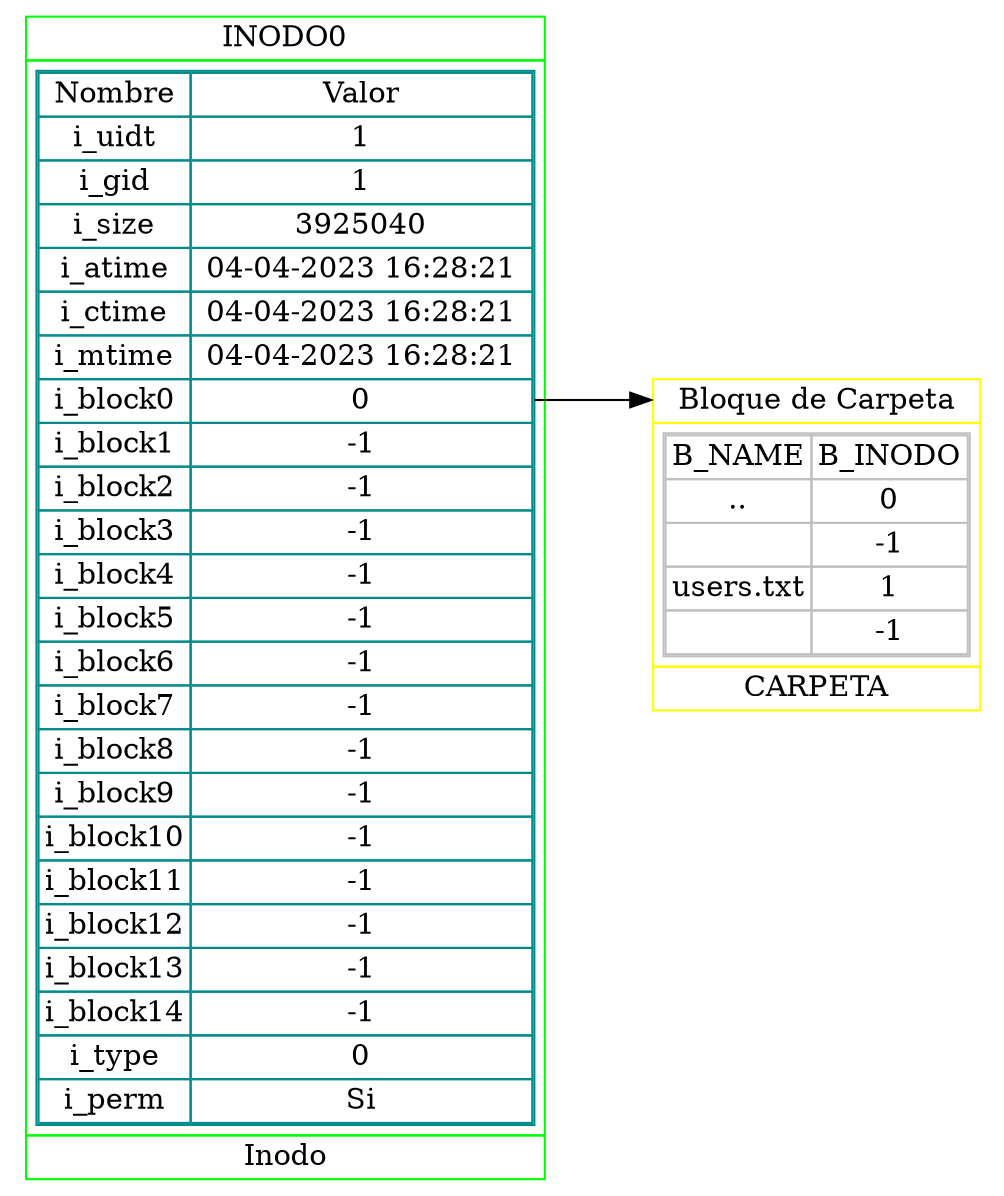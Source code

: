 digraph {
rankdir=LR;
 Inodo0 [
shape=plaintext
label=<
<table border='0' cellborder='1' color='green' cellspacing='0'>
<tr><td PORT = 'I0' >INODO0</td></tr>
<tr><td cellpadding='4'>
<table color='cyan4' cellspacing='0'>
<tr><td>Nombre</td><td>Valor</td></tr>
<tr><td>i_uidt</td><td>1</td></tr>
<tr><td>i_gid</td><td>1</td></tr>
<tr><td>i_size</td><td>3925040</td></tr>
<tr><td>i_atime</td><td> 04-04-2023 16:28:21 </td></tr>
<tr><td>i_ctime</td><td> 04-04-2023 16:28:21 </td></tr>
<tr><td>i_mtime</td><td> 04-04-2023 16:28:21 </td></tr>
<tr><td>i_block0</td><td PORT = 'B0'>0</td></tr>
<tr><td>i_block1</td><td >-1</td></tr>
<tr><td>i_block2</td><td >-1</td></tr>
<tr><td>i_block3</td><td >-1</td></tr>
<tr><td>i_block4</td><td >-1</td></tr>
<tr><td>i_block5</td><td >-1</td></tr>
<tr><td>i_block6</td><td >-1</td></tr>
<tr><td>i_block7</td><td >-1</td></tr>
<tr><td>i_block8</td><td >-1</td></tr>
<tr><td>i_block9</td><td >-1</td></tr>
<tr><td>i_block10</td><td >-1</td></tr>
<tr><td>i_block11</td><td >-1</td></tr>
<tr><td>i_block12</td><td >-1</td></tr>
<tr><td>i_block13</td><td >-1</td></tr>
<tr><td>i_block14</td><td >-1</td></tr>
<tr><td>i_type</td><td>0</td></tr>
<tr><td>i_perm</td><td>Si</td></tr>
</table>
</td>
</tr>
<tr><td>Inodo</td></tr>
</table> >];

Inodo0:B0 -> Bloque0:BL0;
Bloque0 [
shape=plaintext
label=<
<table border='0' cellborder='1' color='yellow' cellspacing='0'>
<tr><td PORT ='BL0'>Bloque de Carpeta</td></tr>
<tr><td cellpadding='4'>
<table color='gray' cellspacing='0'>
<tr><td>B_NAME</td><td>B_INODO</td></tr>
<tr><td>..</td><td >0</td></tr>
<tr><td></td><td >-1</td></tr>
<tr><td>users.txt</td><td >1</td></tr>
<tr><td></td><td >-1</td></tr>
</table>
</td>
</tr>
<tr><td>CARPETA</td></tr>
</table>
 >];
}
